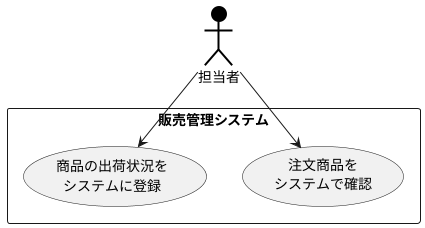 @startuml ユースケース図
actor 担当者 #000000;line:black;line.bold;
rectangle  販売管理システム {
usecase (注文商品を\nシステムで確認) as confirm
usecase (商品の出荷状況を\nシステムに登録) as input
}
担当者 --> confirm
担当者 --> input
@enduml